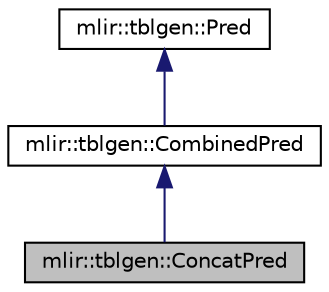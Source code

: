 digraph "mlir::tblgen::ConcatPred"
{
  bgcolor="transparent";
  edge [fontname="Helvetica",fontsize="10",labelfontname="Helvetica",labelfontsize="10"];
  node [fontname="Helvetica",fontsize="10",shape=record];
  Node0 [label="mlir::tblgen::ConcatPred",height=0.2,width=0.4,color="black", fillcolor="grey75", style="filled", fontcolor="black"];
  Node1 -> Node0 [dir="back",color="midnightblue",fontsize="10",style="solid",fontname="Helvetica"];
  Node1 [label="mlir::tblgen::CombinedPred",height=0.2,width=0.4,color="black",URL="$classmlir_1_1tblgen_1_1CombinedPred.html"];
  Node2 -> Node1 [dir="back",color="midnightblue",fontsize="10",style="solid",fontname="Helvetica"];
  Node2 [label="mlir::tblgen::Pred",height=0.2,width=0.4,color="black",URL="$classmlir_1_1tblgen_1_1Pred.html"];
}
